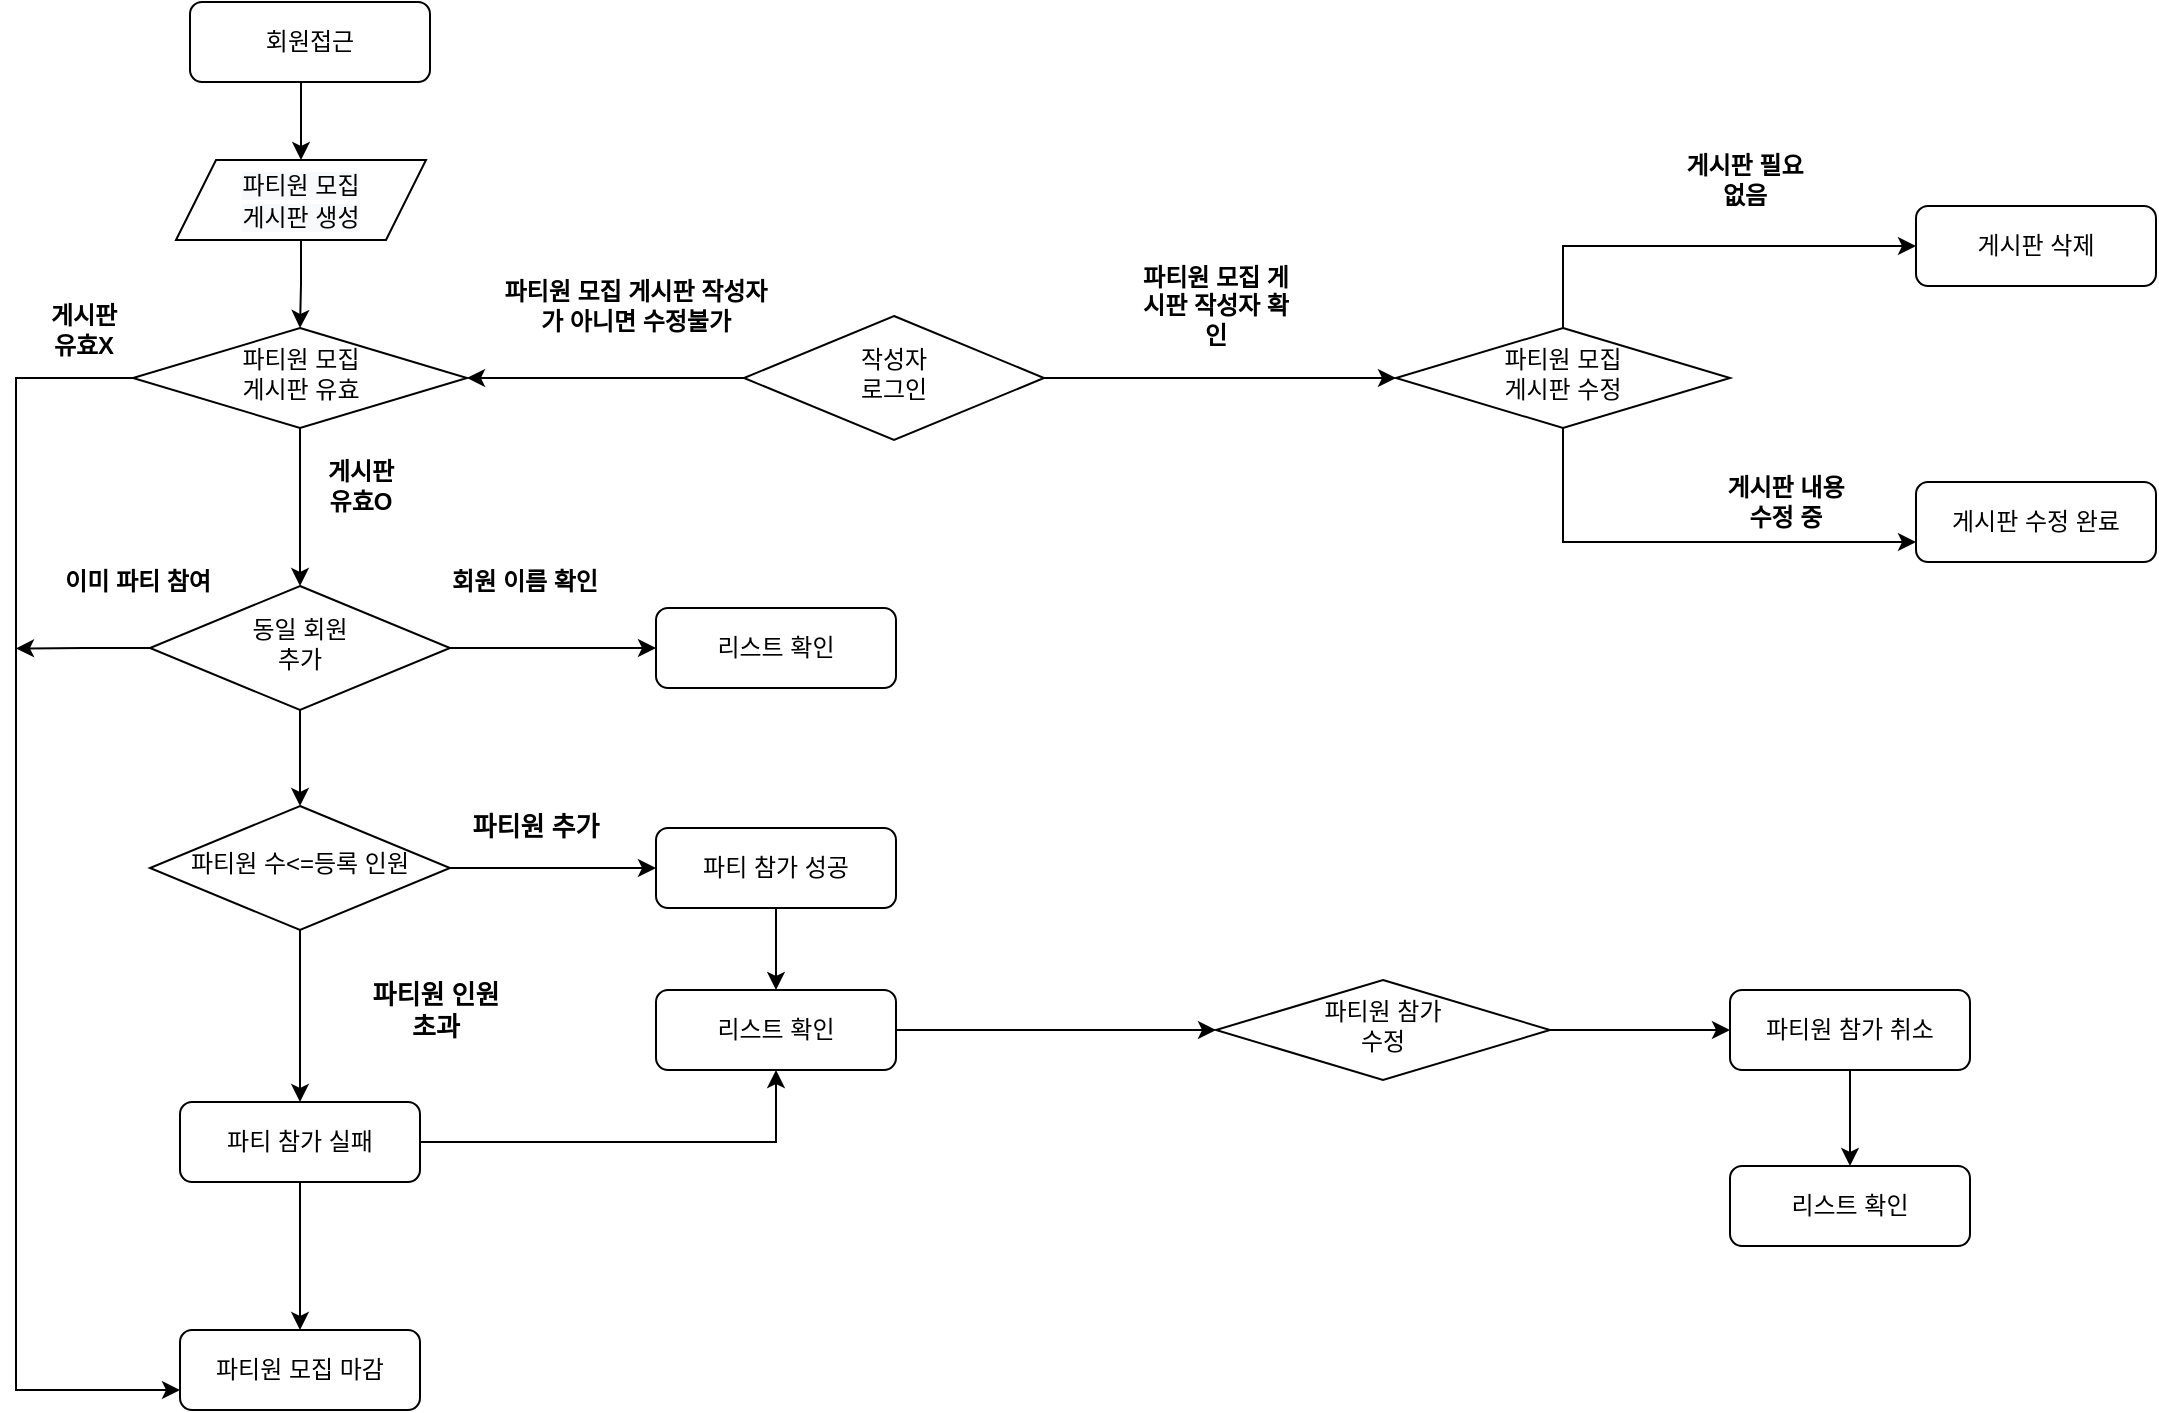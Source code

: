 <mxfile version="15.1.1" type="github">
  <diagram id="C5RBs43oDa-KdzZeNtuy" name="Page-1">
    <mxGraphModel dx="1422" dy="794" grid="1" gridSize="10" guides="1" tooltips="1" connect="1" arrows="1" fold="1" page="1" pageScale="1" pageWidth="827" pageHeight="1169" math="0" shadow="0">
      <root>
        <mxCell id="WIyWlLk6GJQsqaUBKTNV-0" />
        <mxCell id="WIyWlLk6GJQsqaUBKTNV-1" parent="WIyWlLk6GJQsqaUBKTNV-0" />
        <mxCell id="6zjBVDcBIrsnw04U2uf7-14" style="edgeStyle=orthogonalEdgeStyle;rounded=0;orthogonalLoop=1;jettySize=auto;html=1;exitX=0.5;exitY=1;exitDx=0;exitDy=0;entryX=0.5;entryY=0;entryDx=0;entryDy=0;fontSize=13;" parent="WIyWlLk6GJQsqaUBKTNV-1" source="WIyWlLk6GJQsqaUBKTNV-3" target="6zjBVDcBIrsnw04U2uf7-11" edge="1">
          <mxGeometry relative="1" as="geometry" />
        </mxCell>
        <mxCell id="WIyWlLk6GJQsqaUBKTNV-3" value="&lt;font style=&quot;vertical-align: inherit&quot;&gt;&lt;font style=&quot;vertical-align: inherit&quot;&gt;회원접근&lt;/font&gt;&lt;/font&gt;" style="rounded=1;whiteSpace=wrap;html=1;fontSize=12;glass=0;strokeWidth=1;shadow=0;" parent="WIyWlLk6GJQsqaUBKTNV-1" vertex="1">
          <mxGeometry x="137" y="78" width="120" height="40" as="geometry" />
        </mxCell>
        <mxCell id="6zjBVDcBIrsnw04U2uf7-18" style="edgeStyle=orthogonalEdgeStyle;rounded=0;orthogonalLoop=1;jettySize=auto;html=1;exitX=0.5;exitY=1;exitDx=0;exitDy=0;entryX=0.5;entryY=0;entryDx=0;entryDy=0;fontSize=14;" parent="WIyWlLk6GJQsqaUBKTNV-1" source="WIyWlLk6GJQsqaUBKTNV-6" target="6zjBVDcBIrsnw04U2uf7-15" edge="1">
          <mxGeometry relative="1" as="geometry" />
        </mxCell>
        <mxCell id="6zjBVDcBIrsnw04U2uf7-38" style="edgeStyle=orthogonalEdgeStyle;rounded=0;orthogonalLoop=1;jettySize=auto;html=1;exitX=1;exitY=0.5;exitDx=0;exitDy=0;entryX=0;entryY=0.5;entryDx=0;entryDy=0;fontSize=12;" parent="WIyWlLk6GJQsqaUBKTNV-1" source="WIyWlLk6GJQsqaUBKTNV-6" target="WIyWlLk6GJQsqaUBKTNV-7" edge="1">
          <mxGeometry relative="1" as="geometry" />
        </mxCell>
        <mxCell id="WIyWlLk6GJQsqaUBKTNV-6" value="파티원 수&amp;lt;=등록 인원" style="rhombus;whiteSpace=wrap;html=1;shadow=0;fontFamily=Helvetica;fontSize=12;align=center;strokeWidth=1;spacing=6;spacingTop=-4;" parent="WIyWlLk6GJQsqaUBKTNV-1" vertex="1">
          <mxGeometry x="117" y="480" width="150" height="62" as="geometry" />
        </mxCell>
        <mxCell id="6zjBVDcBIrsnw04U2uf7-53" style="edgeStyle=orthogonalEdgeStyle;rounded=0;orthogonalLoop=1;jettySize=auto;html=1;exitX=0.5;exitY=1;exitDx=0;exitDy=0;entryX=0.5;entryY=0;entryDx=0;entryDy=0;fontSize=13;" parent="WIyWlLk6GJQsqaUBKTNV-1" source="WIyWlLk6GJQsqaUBKTNV-7" target="6zjBVDcBIrsnw04U2uf7-52" edge="1">
          <mxGeometry relative="1" as="geometry" />
        </mxCell>
        <mxCell id="WIyWlLk6GJQsqaUBKTNV-7" value="파티 참가 성공" style="rounded=1;whiteSpace=wrap;html=1;fontSize=12;glass=0;strokeWidth=1;shadow=0;" parent="WIyWlLk6GJQsqaUBKTNV-1" vertex="1">
          <mxGeometry x="370" y="491" width="120" height="40" as="geometry" />
        </mxCell>
        <mxCell id="6zjBVDcBIrsnw04U2uf7-25" style="edgeStyle=orthogonalEdgeStyle;rounded=0;orthogonalLoop=1;jettySize=auto;html=1;exitX=0.5;exitY=1;exitDx=0;exitDy=0;entryX=0.5;entryY=0;entryDx=0;entryDy=0;fontSize=14;" parent="WIyWlLk6GJQsqaUBKTNV-1" source="6zjBVDcBIrsnw04U2uf7-11" target="6zjBVDcBIrsnw04U2uf7-24" edge="1">
          <mxGeometry relative="1" as="geometry" />
        </mxCell>
        <mxCell id="6zjBVDcBIrsnw04U2uf7-11" value="&#xa;&#xa;&lt;span style=&quot;color: rgb(0, 0, 0); font-family: helvetica; font-size: 12px; font-style: normal; font-weight: 400; letter-spacing: normal; text-align: center; text-indent: 0px; text-transform: none; word-spacing: 0px; background-color: rgb(248, 249, 250); display: inline; float: none;&quot;&gt;파티원 모집&lt;/span&gt;&lt;br style=&quot;color: rgb(0, 0, 0); font-family: helvetica; font-size: 12px; font-style: normal; font-weight: 400; letter-spacing: normal; text-align: center; text-indent: 0px; text-transform: none; word-spacing: 0px; background-color: rgb(248, 249, 250);&quot;&gt;&lt;span style=&quot;color: rgb(0, 0, 0); font-family: helvetica; font-size: 12px; font-style: normal; font-weight: 400; letter-spacing: normal; text-align: center; text-indent: 0px; text-transform: none; word-spacing: 0px; background-color: rgb(248, 249, 250); display: inline; float: none;&quot;&gt;게시판 생성&lt;/span&gt;&#xa;&#xa;" style="shape=parallelogram;perimeter=parallelogramPerimeter;whiteSpace=wrap;html=1;fixedSize=1;fontSize=13;" parent="WIyWlLk6GJQsqaUBKTNV-1" vertex="1">
          <mxGeometry x="130" y="157" width="125" height="40" as="geometry" />
        </mxCell>
        <mxCell id="6zjBVDcBIrsnw04U2uf7-20" style="edgeStyle=orthogonalEdgeStyle;rounded=0;orthogonalLoop=1;jettySize=auto;html=1;exitX=0.5;exitY=1;exitDx=0;exitDy=0;entryX=0.5;entryY=0;entryDx=0;entryDy=0;fontSize=14;" parent="WIyWlLk6GJQsqaUBKTNV-1" source="6zjBVDcBIrsnw04U2uf7-15" target="6zjBVDcBIrsnw04U2uf7-19" edge="1">
          <mxGeometry relative="1" as="geometry" />
        </mxCell>
        <mxCell id="Pbga158KQvBYnvrCNePO-8" style="edgeStyle=orthogonalEdgeStyle;rounded=0;orthogonalLoop=1;jettySize=auto;html=1;exitX=1;exitY=0.5;exitDx=0;exitDy=0;entryX=0.5;entryY=1;entryDx=0;entryDy=0;" edge="1" parent="WIyWlLk6GJQsqaUBKTNV-1" source="6zjBVDcBIrsnw04U2uf7-15" target="6zjBVDcBIrsnw04U2uf7-52">
          <mxGeometry relative="1" as="geometry" />
        </mxCell>
        <mxCell id="6zjBVDcBIrsnw04U2uf7-15" value="파티 참가 실패" style="rounded=1;whiteSpace=wrap;html=1;fontSize=12;glass=0;strokeWidth=1;shadow=0;" parent="WIyWlLk6GJQsqaUBKTNV-1" vertex="1">
          <mxGeometry x="132" y="628" width="120" height="40" as="geometry" />
        </mxCell>
        <mxCell id="6zjBVDcBIrsnw04U2uf7-19" value="파티원 모집 마감" style="rounded=1;whiteSpace=wrap;html=1;fontSize=12;glass=0;strokeWidth=1;shadow=0;" parent="WIyWlLk6GJQsqaUBKTNV-1" vertex="1">
          <mxGeometry x="132" y="742" width="120" height="40" as="geometry" />
        </mxCell>
        <mxCell id="6zjBVDcBIrsnw04U2uf7-27" style="edgeStyle=orthogonalEdgeStyle;rounded=0;orthogonalLoop=1;jettySize=auto;html=1;exitX=0;exitY=0.5;exitDx=0;exitDy=0;entryX=0;entryY=0.75;entryDx=0;entryDy=0;fontSize=14;" parent="WIyWlLk6GJQsqaUBKTNV-1" source="6zjBVDcBIrsnw04U2uf7-24" target="6zjBVDcBIrsnw04U2uf7-19" edge="1">
          <mxGeometry relative="1" as="geometry">
            <Array as="points">
              <mxPoint x="50" y="266" />
              <mxPoint x="50" y="772" />
            </Array>
          </mxGeometry>
        </mxCell>
        <mxCell id="6zjBVDcBIrsnw04U2uf7-48" style="edgeStyle=orthogonalEdgeStyle;rounded=0;orthogonalLoop=1;jettySize=auto;html=1;exitX=0.5;exitY=1;exitDx=0;exitDy=0;entryX=0.5;entryY=0;entryDx=0;entryDy=0;fontSize=13;" parent="WIyWlLk6GJQsqaUBKTNV-1" source="6zjBVDcBIrsnw04U2uf7-24" target="6zjBVDcBIrsnw04U2uf7-47" edge="1">
          <mxGeometry relative="1" as="geometry" />
        </mxCell>
        <mxCell id="6zjBVDcBIrsnw04U2uf7-24" value="파티원 모집&lt;br&gt;게시판 유효" style="rhombus;whiteSpace=wrap;html=1;shadow=0;fontFamily=Helvetica;fontSize=12;align=center;strokeWidth=1;spacing=6;spacingTop=-4;" parent="WIyWlLk6GJQsqaUBKTNV-1" vertex="1">
          <mxGeometry x="108.5" y="241" width="167" height="50" as="geometry" />
        </mxCell>
        <mxCell id="6zjBVDcBIrsnw04U2uf7-29" value="게시판 유효X" style="text;html=1;strokeColor=none;fillColor=none;align=center;verticalAlign=middle;whiteSpace=wrap;rounded=0;fontSize=12;fontStyle=1" parent="WIyWlLk6GJQsqaUBKTNV-1" vertex="1">
          <mxGeometry x="60" y="232" width="47.5" height="20" as="geometry" />
        </mxCell>
        <mxCell id="6zjBVDcBIrsnw04U2uf7-31" value="게시판 유효O" style="text;html=1;strokeColor=none;fillColor=none;align=center;verticalAlign=middle;whiteSpace=wrap;rounded=0;fontSize=12;fontStyle=1" parent="WIyWlLk6GJQsqaUBKTNV-1" vertex="1">
          <mxGeometry x="197.5" y="310" width="48.5" height="20" as="geometry" />
        </mxCell>
        <mxCell id="6zjBVDcBIrsnw04U2uf7-36" style="edgeStyle=orthogonalEdgeStyle;rounded=0;orthogonalLoop=1;jettySize=auto;html=1;exitX=0.5;exitY=0;exitDx=0;exitDy=0;entryX=0;entryY=0.5;entryDx=0;entryDy=0;fontSize=12;" parent="WIyWlLk6GJQsqaUBKTNV-1" source="6zjBVDcBIrsnw04U2uf7-32" target="6zjBVDcBIrsnw04U2uf7-34" edge="1">
          <mxGeometry relative="1" as="geometry" />
        </mxCell>
        <mxCell id="6zjBVDcBIrsnw04U2uf7-37" style="edgeStyle=orthogonalEdgeStyle;rounded=0;orthogonalLoop=1;jettySize=auto;html=1;exitX=0.5;exitY=1;exitDx=0;exitDy=0;entryX=0;entryY=0.75;entryDx=0;entryDy=0;fontSize=12;" parent="WIyWlLk6GJQsqaUBKTNV-1" source="6zjBVDcBIrsnw04U2uf7-32" target="6zjBVDcBIrsnw04U2uf7-35" edge="1">
          <mxGeometry relative="1" as="geometry" />
        </mxCell>
        <mxCell id="6zjBVDcBIrsnw04U2uf7-32" value="파티원 모집&lt;br&gt;게시판 수정" style="rhombus;whiteSpace=wrap;html=1;shadow=0;fontFamily=Helvetica;fontSize=12;align=center;strokeWidth=1;spacing=6;spacingTop=-4;" parent="WIyWlLk6GJQsqaUBKTNV-1" vertex="1">
          <mxGeometry x="740" y="241" width="167" height="50" as="geometry" />
        </mxCell>
        <mxCell id="6zjBVDcBIrsnw04U2uf7-34" value="게시판 삭제" style="rounded=1;whiteSpace=wrap;html=1;fontSize=12;glass=0;strokeWidth=1;shadow=0;" parent="WIyWlLk6GJQsqaUBKTNV-1" vertex="1">
          <mxGeometry x="1000" y="180" width="120" height="40" as="geometry" />
        </mxCell>
        <mxCell id="6zjBVDcBIrsnw04U2uf7-35" value="게시판 수정 완료" style="rounded=1;whiteSpace=wrap;html=1;fontSize=12;glass=0;strokeWidth=1;shadow=0;" parent="WIyWlLk6GJQsqaUBKTNV-1" vertex="1">
          <mxGeometry x="1000" y="318" width="120" height="40" as="geometry" />
        </mxCell>
        <mxCell id="6zjBVDcBIrsnw04U2uf7-39" value="파티원 추가" style="text;html=1;strokeColor=none;fillColor=none;align=center;verticalAlign=middle;whiteSpace=wrap;rounded=0;fontSize=13;fontStyle=1" parent="WIyWlLk6GJQsqaUBKTNV-1" vertex="1">
          <mxGeometry x="270" y="480" width="80" height="20" as="geometry" />
        </mxCell>
        <mxCell id="6zjBVDcBIrsnw04U2uf7-40" value="파티원 인원 초과" style="text;html=1;strokeColor=none;fillColor=none;align=center;verticalAlign=middle;whiteSpace=wrap;rounded=0;fontSize=13;fontStyle=1" parent="WIyWlLk6GJQsqaUBKTNV-1" vertex="1">
          <mxGeometry x="220" y="572" width="80" height="20" as="geometry" />
        </mxCell>
        <mxCell id="6zjBVDcBIrsnw04U2uf7-44" value="파티원 모집 게시판 작성자가 아니면 수정불가" style="text;html=1;strokeColor=none;fillColor=none;align=center;verticalAlign=middle;whiteSpace=wrap;rounded=0;fontSize=12;fontStyle=1" parent="WIyWlLk6GJQsqaUBKTNV-1" vertex="1">
          <mxGeometry x="290" y="220" width="140" height="20" as="geometry" />
        </mxCell>
        <mxCell id="6zjBVDcBIrsnw04U2uf7-45" value="게시판 필요 없음" style="text;html=1;strokeColor=none;fillColor=none;align=center;verticalAlign=middle;whiteSpace=wrap;rounded=0;fontSize=12;fontStyle=1" parent="WIyWlLk6GJQsqaUBKTNV-1" vertex="1">
          <mxGeometry x="880" y="157" width="68.75" height="20" as="geometry" />
        </mxCell>
        <mxCell id="6zjBVDcBIrsnw04U2uf7-46" value="게시판 내용 수정 중" style="text;html=1;strokeColor=none;fillColor=none;align=center;verticalAlign=middle;whiteSpace=wrap;rounded=0;fontSize=12;fontStyle=1" parent="WIyWlLk6GJQsqaUBKTNV-1" vertex="1">
          <mxGeometry x="900" y="318" width="70" height="20" as="geometry" />
        </mxCell>
        <mxCell id="6zjBVDcBIrsnw04U2uf7-49" style="edgeStyle=orthogonalEdgeStyle;rounded=0;orthogonalLoop=1;jettySize=auto;html=1;exitX=0;exitY=0.5;exitDx=0;exitDy=0;fontSize=13;" parent="WIyWlLk6GJQsqaUBKTNV-1" source="6zjBVDcBIrsnw04U2uf7-47" edge="1">
          <mxGeometry relative="1" as="geometry">
            <mxPoint x="50" y="401.235" as="targetPoint" />
          </mxGeometry>
        </mxCell>
        <mxCell id="6zjBVDcBIrsnw04U2uf7-51" style="edgeStyle=orthogonalEdgeStyle;rounded=0;orthogonalLoop=1;jettySize=auto;html=1;exitX=1;exitY=0.5;exitDx=0;exitDy=0;entryX=0;entryY=0.5;entryDx=0;entryDy=0;fontSize=13;" parent="WIyWlLk6GJQsqaUBKTNV-1" source="6zjBVDcBIrsnw04U2uf7-47" target="6zjBVDcBIrsnw04U2uf7-50" edge="1">
          <mxGeometry relative="1" as="geometry" />
        </mxCell>
        <mxCell id="6zjBVDcBIrsnw04U2uf7-66" style="edgeStyle=orthogonalEdgeStyle;rounded=0;orthogonalLoop=1;jettySize=auto;html=1;exitX=0.5;exitY=1;exitDx=0;exitDy=0;entryX=0.5;entryY=0;entryDx=0;entryDy=0;fontSize=13;" parent="WIyWlLk6GJQsqaUBKTNV-1" source="6zjBVDcBIrsnw04U2uf7-47" target="WIyWlLk6GJQsqaUBKTNV-6" edge="1">
          <mxGeometry relative="1" as="geometry" />
        </mxCell>
        <mxCell id="6zjBVDcBIrsnw04U2uf7-47" value="동일 회원&lt;br&gt;추가" style="rhombus;whiteSpace=wrap;html=1;shadow=0;fontFamily=Helvetica;fontSize=12;align=center;strokeWidth=1;spacing=6;spacingTop=-4;" parent="WIyWlLk6GJQsqaUBKTNV-1" vertex="1">
          <mxGeometry x="117" y="370" width="150" height="62" as="geometry" />
        </mxCell>
        <mxCell id="6zjBVDcBIrsnw04U2uf7-50" value="리스트 확인" style="rounded=1;whiteSpace=wrap;html=1;fontSize=12;glass=0;strokeWidth=1;shadow=0;" parent="WIyWlLk6GJQsqaUBKTNV-1" vertex="1">
          <mxGeometry x="370" y="381" width="120" height="40" as="geometry" />
        </mxCell>
        <mxCell id="Pbga158KQvBYnvrCNePO-10" style="edgeStyle=orthogonalEdgeStyle;rounded=0;orthogonalLoop=1;jettySize=auto;html=1;exitX=1;exitY=0.5;exitDx=0;exitDy=0;entryX=0;entryY=0.5;entryDx=0;entryDy=0;" edge="1" parent="WIyWlLk6GJQsqaUBKTNV-1" source="6zjBVDcBIrsnw04U2uf7-52" target="Pbga158KQvBYnvrCNePO-9">
          <mxGeometry relative="1" as="geometry" />
        </mxCell>
        <mxCell id="6zjBVDcBIrsnw04U2uf7-52" value="리스트 확인" style="rounded=1;whiteSpace=wrap;html=1;fontSize=12;glass=0;strokeWidth=1;shadow=0;" parent="WIyWlLk6GJQsqaUBKTNV-1" vertex="1">
          <mxGeometry x="370" y="572" width="120" height="40" as="geometry" />
        </mxCell>
        <mxCell id="6zjBVDcBIrsnw04U2uf7-54" value="이미 파티 참여" style="text;html=1;strokeColor=none;fillColor=none;align=center;verticalAlign=middle;whiteSpace=wrap;rounded=0;fontSize=12;fontStyle=1" parent="WIyWlLk6GJQsqaUBKTNV-1" vertex="1">
          <mxGeometry x="70" y="358" width="81.5" height="20" as="geometry" />
        </mxCell>
        <mxCell id="6zjBVDcBIrsnw04U2uf7-55" value="회원 이름 확인" style="text;html=1;strokeColor=none;fillColor=none;align=center;verticalAlign=middle;whiteSpace=wrap;rounded=0;fontSize=12;fontStyle=1" parent="WIyWlLk6GJQsqaUBKTNV-1" vertex="1">
          <mxGeometry x="260" y="358" width="88.5" height="20" as="geometry" />
        </mxCell>
        <mxCell id="Pbga158KQvBYnvrCNePO-3" style="edgeStyle=orthogonalEdgeStyle;rounded=0;orthogonalLoop=1;jettySize=auto;html=1;exitX=0;exitY=0.5;exitDx=0;exitDy=0;entryX=1;entryY=0.5;entryDx=0;entryDy=0;" edge="1" parent="WIyWlLk6GJQsqaUBKTNV-1" source="Pbga158KQvBYnvrCNePO-2" target="6zjBVDcBIrsnw04U2uf7-24">
          <mxGeometry relative="1" as="geometry" />
        </mxCell>
        <mxCell id="Pbga158KQvBYnvrCNePO-4" style="edgeStyle=orthogonalEdgeStyle;rounded=0;orthogonalLoop=1;jettySize=auto;html=1;exitX=1;exitY=0.5;exitDx=0;exitDy=0;entryX=0;entryY=0.5;entryDx=0;entryDy=0;" edge="1" parent="WIyWlLk6GJQsqaUBKTNV-1" source="Pbga158KQvBYnvrCNePO-2" target="6zjBVDcBIrsnw04U2uf7-32">
          <mxGeometry relative="1" as="geometry" />
        </mxCell>
        <mxCell id="Pbga158KQvBYnvrCNePO-2" value="작성자&lt;br&gt;로그인" style="rhombus;whiteSpace=wrap;html=1;shadow=0;fontFamily=Helvetica;fontSize=12;align=center;strokeWidth=1;spacing=6;spacingTop=-4;" vertex="1" parent="WIyWlLk6GJQsqaUBKTNV-1">
          <mxGeometry x="414" y="235" width="150" height="62" as="geometry" />
        </mxCell>
        <mxCell id="Pbga158KQvBYnvrCNePO-5" value="파티원 모집 게시판 작성자 확인" style="text;html=1;strokeColor=none;fillColor=none;align=center;verticalAlign=middle;whiteSpace=wrap;rounded=0;fontSize=12;fontStyle=1" vertex="1" parent="WIyWlLk6GJQsqaUBKTNV-1">
          <mxGeometry x="610" y="220" width="80" height="20" as="geometry" />
        </mxCell>
        <mxCell id="Pbga158KQvBYnvrCNePO-13" style="edgeStyle=orthogonalEdgeStyle;rounded=0;orthogonalLoop=1;jettySize=auto;html=1;exitX=1;exitY=0.5;exitDx=0;exitDy=0;entryX=0;entryY=0.5;entryDx=0;entryDy=0;" edge="1" parent="WIyWlLk6GJQsqaUBKTNV-1" source="Pbga158KQvBYnvrCNePO-9" target="Pbga158KQvBYnvrCNePO-12">
          <mxGeometry relative="1" as="geometry" />
        </mxCell>
        <mxCell id="Pbga158KQvBYnvrCNePO-9" value="파티원 참가&lt;br&gt;수정" style="rhombus;whiteSpace=wrap;html=1;shadow=0;fontFamily=Helvetica;fontSize=12;align=center;strokeWidth=1;spacing=6;spacingTop=-4;" vertex="1" parent="WIyWlLk6GJQsqaUBKTNV-1">
          <mxGeometry x="650" y="567" width="167" height="50" as="geometry" />
        </mxCell>
        <mxCell id="Pbga158KQvBYnvrCNePO-11" value="리스트 확인" style="rounded=1;whiteSpace=wrap;html=1;fontSize=12;glass=0;strokeWidth=1;shadow=0;" vertex="1" parent="WIyWlLk6GJQsqaUBKTNV-1">
          <mxGeometry x="907" y="660" width="120" height="40" as="geometry" />
        </mxCell>
        <mxCell id="Pbga158KQvBYnvrCNePO-14" style="edgeStyle=orthogonalEdgeStyle;rounded=0;orthogonalLoop=1;jettySize=auto;html=1;exitX=0.5;exitY=1;exitDx=0;exitDy=0;" edge="1" parent="WIyWlLk6GJQsqaUBKTNV-1" source="Pbga158KQvBYnvrCNePO-12" target="Pbga158KQvBYnvrCNePO-11">
          <mxGeometry relative="1" as="geometry" />
        </mxCell>
        <mxCell id="Pbga158KQvBYnvrCNePO-12" value="파티원 참가 취소" style="rounded=1;whiteSpace=wrap;html=1;fontSize=12;glass=0;strokeWidth=1;shadow=0;" vertex="1" parent="WIyWlLk6GJQsqaUBKTNV-1">
          <mxGeometry x="907" y="572" width="120" height="40" as="geometry" />
        </mxCell>
      </root>
    </mxGraphModel>
  </diagram>
</mxfile>
